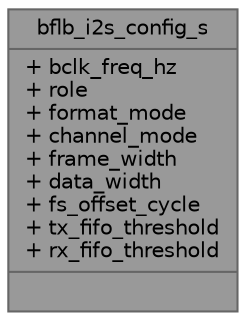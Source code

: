 digraph "bflb_i2s_config_s"
{
 // LATEX_PDF_SIZE
  bgcolor="transparent";
  edge [fontname=Helvetica,fontsize=10,labelfontname=Helvetica,labelfontsize=10];
  node [fontname=Helvetica,fontsize=10,shape=box,height=0.2,width=0.4];
  Node1 [shape=record,label="{bflb_i2s_config_s\n|+ bclk_freq_hz\l+ role\l+ format_mode\l+ channel_mode\l+ frame_width\l+ data_width\l+ fs_offset_cycle\l+ tx_fifo_threshold\l+ rx_fifo_threshold\l|}",height=0.2,width=0.4,color="gray40", fillcolor="grey60", style="filled", fontcolor="black",tooltip="I2S configuration structure"];
}
